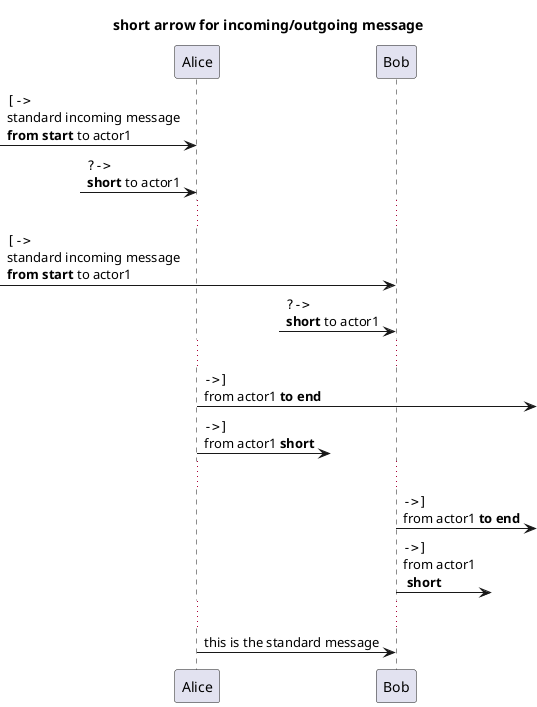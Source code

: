 @startuml

title short arrow for incoming/outgoing message

[-> Alice : ""[->""\nstandard incoming message\n**from start** to actor1
?-> Alice : ""?->""\n**short** to actor1
...
[-> Bob : ""[->""\nstandard incoming message\n**from start** to actor1
?-> Bob : ""?->""\n**short** to actor1
...
Alice ->] : ""->]""\nfrom actor1 **to end**
Alice ->? : ""->]""\nfrom actor1 **short**
...
Bob ->] : ""->]""\nfrom actor1 **to end**
Bob ->? : ""->]""\nfrom actor1\n **short**
...
Alice -> Bob : this is the standard message
@enduml
